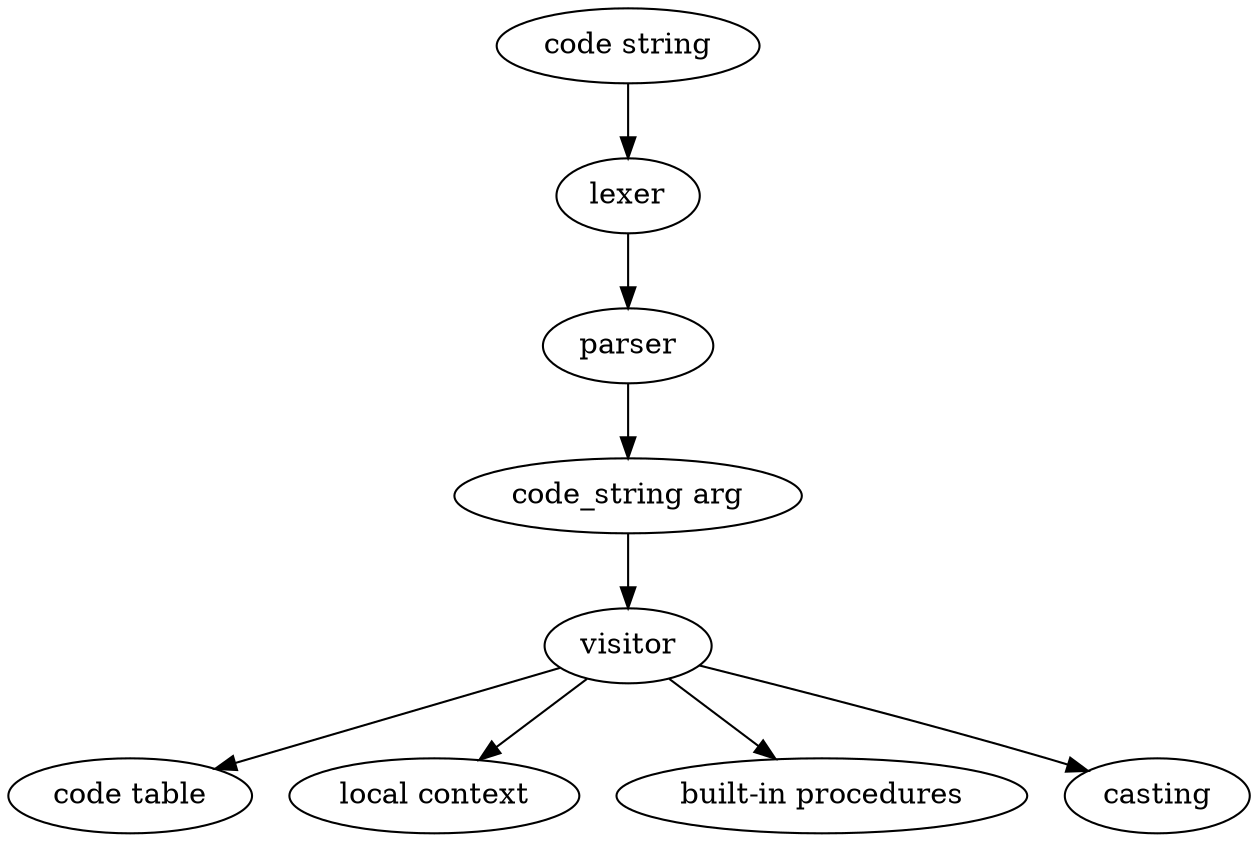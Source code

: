 digraph G {
	{"code string"}
	  -> "lexer"
	  -> "parser"
	  -> {"code_string arg"}
	  -> "visitor"
	  -> {
	    // at this point we're emulating the code
	    "code table",
	    "local context",
	    "built-in procedures",
	    "casting"
	  }
	  
}
